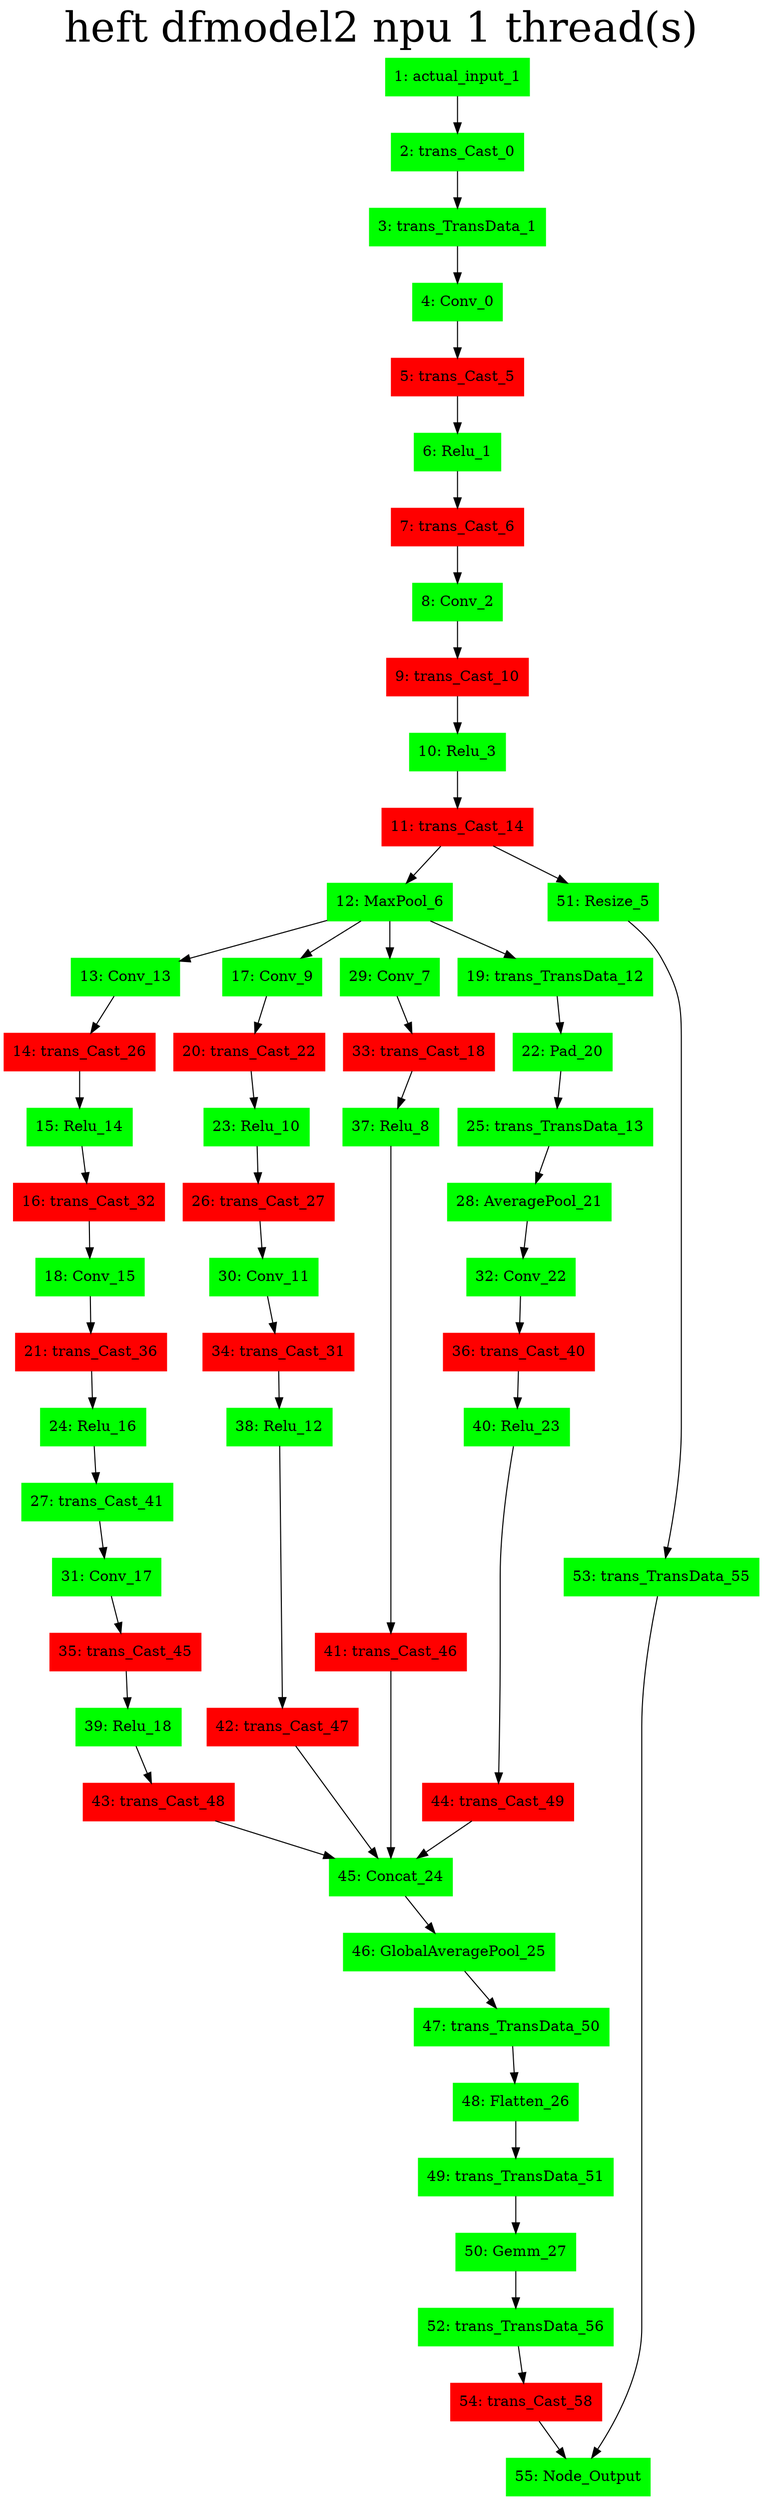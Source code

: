 digraph G {
label     = "heft dfmodel2 npu 1 thread(s)"
    labelloc  =  t // t: Place the graph's title on top.
    fontsize  = 40 // Make title stand out by giving a large font size
    fontcolor = black"1: actual_input_1"->"2: trans_Cast_0";
"1: actual_input_1" [shape=box,style=filled,color=green];
"2: trans_Cast_0"->"3: trans_TransData_1";
"2: trans_Cast_0" [shape=box,style=filled,color=green];
"3: trans_TransData_1"->"4: Conv_0";
"3: trans_TransData_1" [shape=box,style=filled,color=green];
"4: Conv_0"->"5: trans_Cast_5";
"4: Conv_0" [shape=box,style=filled,color=green];
"5: trans_Cast_5"->"6: Relu_1";
"5: trans_Cast_5" [shape=box,style=filled,color=red];
"6: Relu_1"->"7: trans_Cast_6";
"6: Relu_1" [shape=box,style=filled,color=green];
"7: trans_Cast_6"->"8: Conv_2";
"7: trans_Cast_6" [shape=box,style=filled,color=red];
"8: Conv_2"->"9: trans_Cast_10";
"8: Conv_2" [shape=box,style=filled,color=green];
"9: trans_Cast_10"->"10: Relu_3";
"9: trans_Cast_10" [shape=box,style=filled,color=red];
"10: Relu_3"->"11: trans_Cast_14";
"10: Relu_3" [shape=box,style=filled,color=green];
"11: trans_Cast_14"->"12: MaxPool_6";
"11: trans_Cast_14"->"51: Resize_5";
"11: trans_Cast_14" [shape=box,style=filled,color=red];
"51: Resize_5"->"53: trans_TransData_55";
"51: Resize_5" [shape=box,style=filled,color=green];
"53: trans_TransData_55"->"55: Node_Output";
"53: trans_TransData_55" [shape=box,style=filled,color=green];
"12: MaxPool_6"->"13: Conv_13";
"12: MaxPool_6"->"17: Conv_9";
"12: MaxPool_6"->"29: Conv_7";
"12: MaxPool_6"->"19: trans_TransData_12";
"12: MaxPool_6" [shape=box,style=filled,color=green];
"29: Conv_7"->"33: trans_Cast_18";
"29: Conv_7" [shape=box,style=filled,color=green];
"33: trans_Cast_18"->"37: Relu_8";
"33: trans_Cast_18" [shape=box,style=filled,color=red];
"37: Relu_8"->"41: trans_Cast_46";
"37: Relu_8" [shape=box,style=filled,color=green];
"41: trans_Cast_46"->"45: Concat_24";
"41: trans_Cast_46" [shape=box,style=filled,color=red];
"17: Conv_9"->"20: trans_Cast_22";
"17: Conv_9" [shape=box,style=filled,color=green];
"20: trans_Cast_22"->"23: Relu_10";
"20: trans_Cast_22" [shape=box,style=filled,color=red];
"23: Relu_10"->"26: trans_Cast_27";
"23: Relu_10" [shape=box,style=filled,color=green];
"26: trans_Cast_27"->"30: Conv_11";
"26: trans_Cast_27" [shape=box,style=filled,color=red];
"30: Conv_11"->"34: trans_Cast_31";
"30: Conv_11" [shape=box,style=filled,color=green];
"34: trans_Cast_31"->"38: Relu_12";
"34: trans_Cast_31" [shape=box,style=filled,color=red];
"38: Relu_12"->"42: trans_Cast_47";
"38: Relu_12" [shape=box,style=filled,color=green];
"42: trans_Cast_47"->"45: Concat_24";
"42: trans_Cast_47" [shape=box,style=filled,color=red];
"13: Conv_13"->"14: trans_Cast_26";
"13: Conv_13" [shape=box,style=filled,color=green];
"14: trans_Cast_26"->"15: Relu_14";
"14: trans_Cast_26" [shape=box,style=filled,color=red];
"15: Relu_14"->"16: trans_Cast_32";
"15: Relu_14" [shape=box,style=filled,color=green];
"16: trans_Cast_32"->"18: Conv_15";
"16: trans_Cast_32" [shape=box,style=filled,color=red];
"18: Conv_15"->"21: trans_Cast_36";
"18: Conv_15" [shape=box,style=filled,color=green];
"21: trans_Cast_36"->"24: Relu_16";
"21: trans_Cast_36" [shape=box,style=filled,color=red];
"24: Relu_16"->"27: trans_Cast_41";
"24: Relu_16" [shape=box,style=filled,color=green];
"27: trans_Cast_41"->"31: Conv_17";
"27: trans_Cast_41" [shape=box,style=filled,color=green];
"31: Conv_17"->"35: trans_Cast_45";
"31: Conv_17" [shape=box,style=filled,color=green];
"35: trans_Cast_45"->"39: Relu_18";
"35: trans_Cast_45" [shape=box,style=filled,color=red];
"39: Relu_18"->"43: trans_Cast_48";
"39: Relu_18" [shape=box,style=filled,color=green];
"43: trans_Cast_48"->"45: Concat_24";
"43: trans_Cast_48" [shape=box,style=filled,color=red];
"19: trans_TransData_12"->"22: Pad_20";
"19: trans_TransData_12" [shape=box,style=filled,color=green];
"22: Pad_20"->"25: trans_TransData_13";
"22: Pad_20" [shape=box,style=filled,color=green];
"25: trans_TransData_13"->"28: AveragePool_21";
"25: trans_TransData_13" [shape=box,style=filled,color=green];
"28: AveragePool_21"->"32: Conv_22";
"28: AveragePool_21" [shape=box,style=filled,color=green];
"32: Conv_22"->"36: trans_Cast_40";
"32: Conv_22" [shape=box,style=filled,color=green];
"36: trans_Cast_40"->"40: Relu_23";
"36: trans_Cast_40" [shape=box,style=filled,color=red];
"40: Relu_23"->"44: trans_Cast_49";
"40: Relu_23" [shape=box,style=filled,color=green];
"44: trans_Cast_49"->"45: Concat_24";
"44: trans_Cast_49" [shape=box,style=filled,color=red];
"45: Concat_24"->"46: GlobalAveragePool_25";
"45: Concat_24" [shape=box,style=filled,color=green];
"46: GlobalAveragePool_25"->"47: trans_TransData_50";
"46: GlobalAveragePool_25" [shape=box,style=filled,color=green];
"47: trans_TransData_50"->"48: Flatten_26";
"47: trans_TransData_50" [shape=box,style=filled,color=green];
"48: Flatten_26"->"49: trans_TransData_51";
"48: Flatten_26" [shape=box,style=filled,color=green];
"49: trans_TransData_51"->"50: Gemm_27";
"49: trans_TransData_51" [shape=box,style=filled,color=green];
"50: Gemm_27"->"52: trans_TransData_56";
"50: Gemm_27" [shape=box,style=filled,color=green];
"52: trans_TransData_56"->"54: trans_Cast_58";
"52: trans_TransData_56" [shape=box,style=filled,color=green];
"54: trans_Cast_58"->"55: Node_Output";
"54: trans_Cast_58" [shape=box,style=filled,color=red];
"55: Node_Output" [shape=box,style=filled,color=green];
}